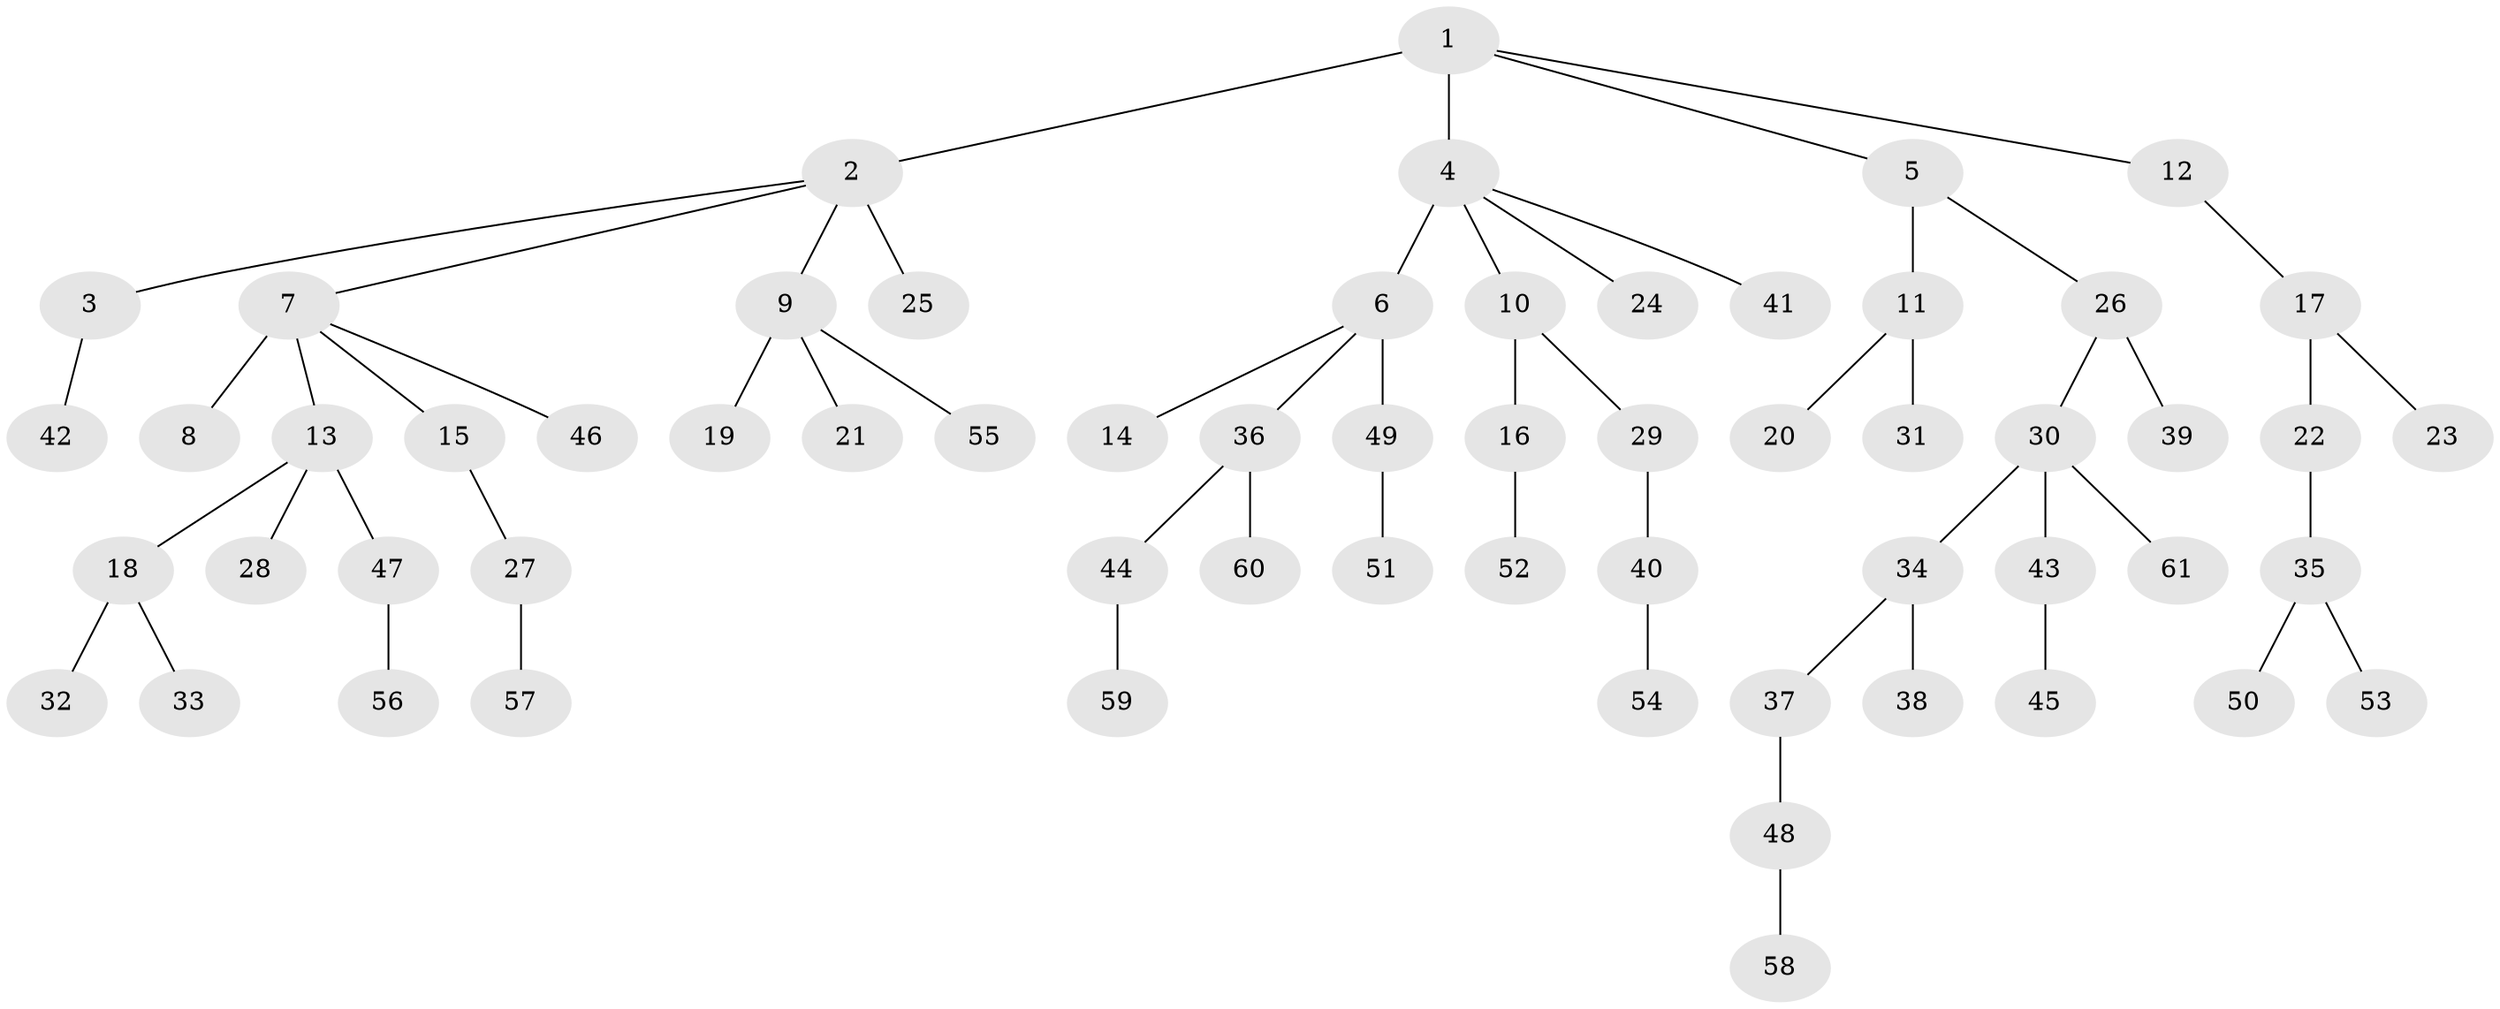 // original degree distribution, {3: 0.18181818181818182, 7: 0.01652892561983471, 5: 0.04132231404958678, 2: 0.23140495867768596, 4: 0.04132231404958678, 1: 0.48760330578512395}
// Generated by graph-tools (version 1.1) at 2025/36/03/09/25 02:36:40]
// undirected, 61 vertices, 60 edges
graph export_dot {
graph [start="1"]
  node [color=gray90,style=filled];
  1;
  2;
  3;
  4;
  5;
  6;
  7;
  8;
  9;
  10;
  11;
  12;
  13;
  14;
  15;
  16;
  17;
  18;
  19;
  20;
  21;
  22;
  23;
  24;
  25;
  26;
  27;
  28;
  29;
  30;
  31;
  32;
  33;
  34;
  35;
  36;
  37;
  38;
  39;
  40;
  41;
  42;
  43;
  44;
  45;
  46;
  47;
  48;
  49;
  50;
  51;
  52;
  53;
  54;
  55;
  56;
  57;
  58;
  59;
  60;
  61;
  1 -- 2 [weight=2.0];
  1 -- 4 [weight=1.0];
  1 -- 5 [weight=1.0];
  1 -- 12 [weight=1.0];
  2 -- 3 [weight=1.0];
  2 -- 7 [weight=1.0];
  2 -- 9 [weight=1.0];
  2 -- 25 [weight=1.0];
  3 -- 42 [weight=1.0];
  4 -- 6 [weight=3.0];
  4 -- 10 [weight=1.0];
  4 -- 24 [weight=1.0];
  4 -- 41 [weight=1.0];
  5 -- 11 [weight=1.0];
  5 -- 26 [weight=1.0];
  6 -- 14 [weight=1.0];
  6 -- 36 [weight=1.0];
  6 -- 49 [weight=1.0];
  7 -- 8 [weight=4.0];
  7 -- 13 [weight=1.0];
  7 -- 15 [weight=1.0];
  7 -- 46 [weight=1.0];
  9 -- 19 [weight=2.0];
  9 -- 21 [weight=1.0];
  9 -- 55 [weight=1.0];
  10 -- 16 [weight=1.0];
  10 -- 29 [weight=1.0];
  11 -- 20 [weight=1.0];
  11 -- 31 [weight=1.0];
  12 -- 17 [weight=1.0];
  13 -- 18 [weight=1.0];
  13 -- 28 [weight=1.0];
  13 -- 47 [weight=1.0];
  15 -- 27 [weight=1.0];
  16 -- 52 [weight=1.0];
  17 -- 22 [weight=1.0];
  17 -- 23 [weight=1.0];
  18 -- 32 [weight=1.0];
  18 -- 33 [weight=1.0];
  22 -- 35 [weight=1.0];
  26 -- 30 [weight=1.0];
  26 -- 39 [weight=2.0];
  27 -- 57 [weight=1.0];
  29 -- 40 [weight=1.0];
  30 -- 34 [weight=1.0];
  30 -- 43 [weight=1.0];
  30 -- 61 [weight=1.0];
  34 -- 37 [weight=1.0];
  34 -- 38 [weight=2.0];
  35 -- 50 [weight=1.0];
  35 -- 53 [weight=1.0];
  36 -- 44 [weight=1.0];
  36 -- 60 [weight=1.0];
  37 -- 48 [weight=1.0];
  40 -- 54 [weight=1.0];
  43 -- 45 [weight=1.0];
  44 -- 59 [weight=1.0];
  47 -- 56 [weight=1.0];
  48 -- 58 [weight=1.0];
  49 -- 51 [weight=1.0];
}
